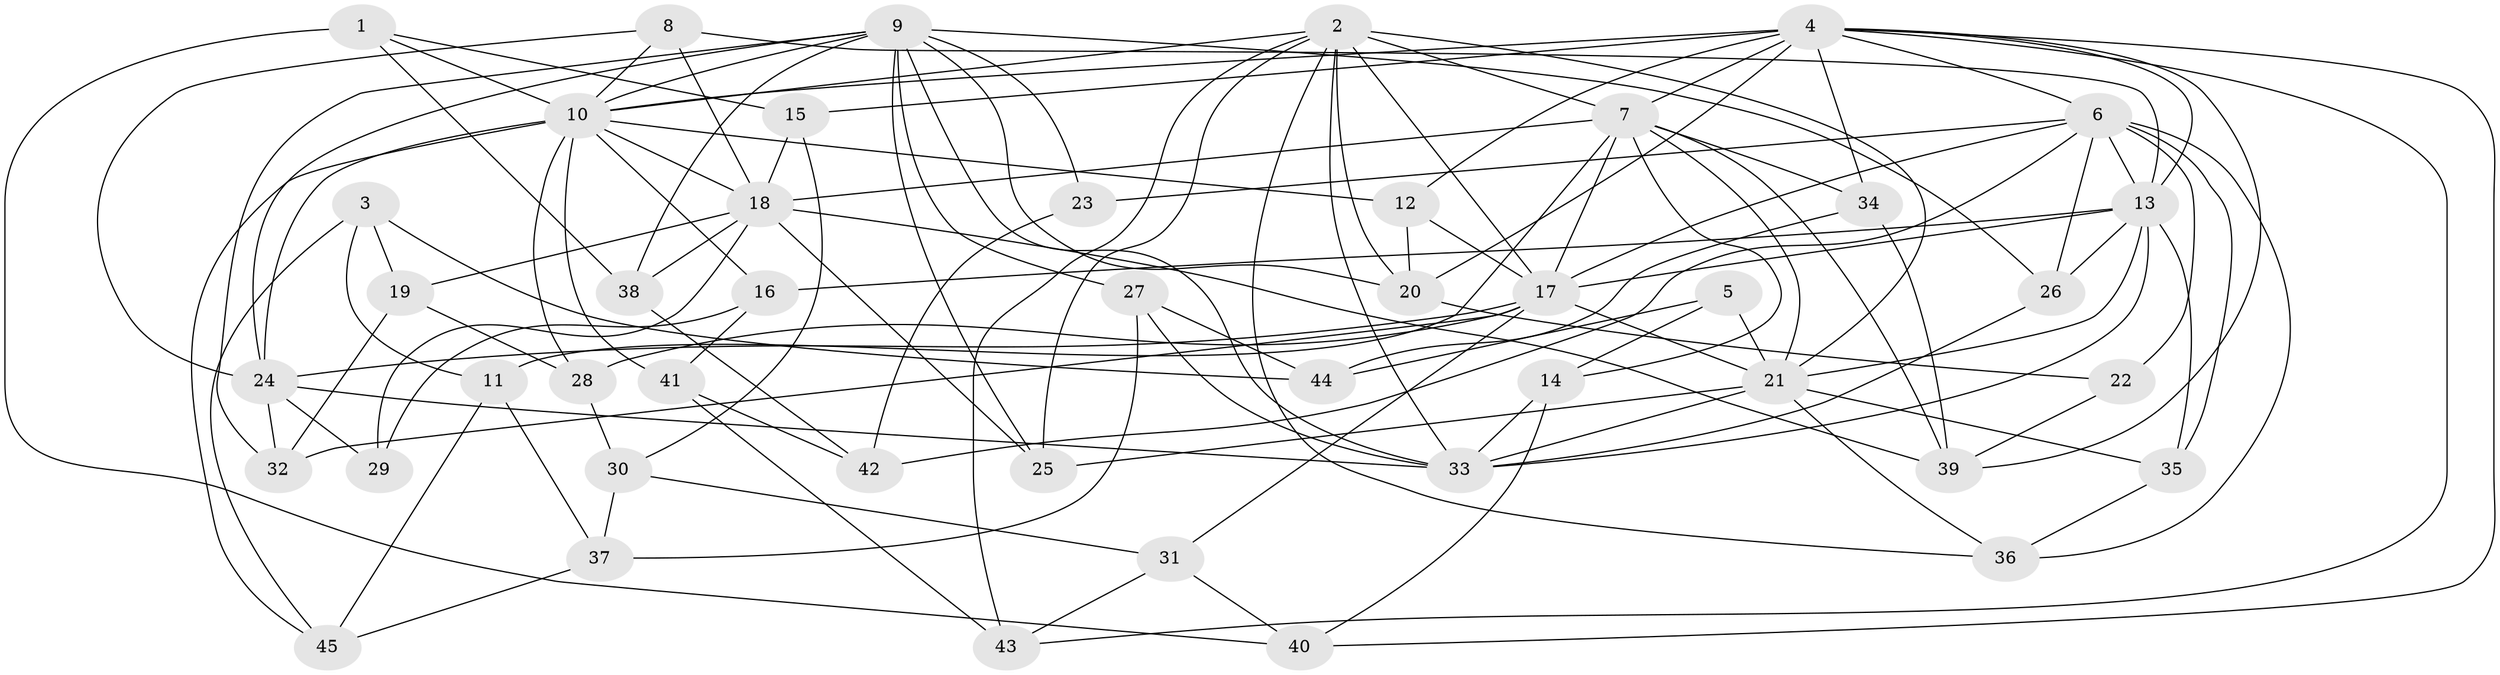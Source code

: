 // original degree distribution, {4: 1.0}
// Generated by graph-tools (version 1.1) at 2025/53/03/04/25 22:53:36]
// undirected, 45 vertices, 121 edges
graph export_dot {
  node [color=gray90,style=filled];
  1;
  2;
  3;
  4;
  5;
  6;
  7;
  8;
  9;
  10;
  11;
  12;
  13;
  14;
  15;
  16;
  17;
  18;
  19;
  20;
  21;
  22;
  23;
  24;
  25;
  26;
  27;
  28;
  29;
  30;
  31;
  32;
  33;
  34;
  35;
  36;
  37;
  38;
  39;
  40;
  41;
  42;
  43;
  44;
  45;
  1 -- 10 [weight=1.0];
  1 -- 15 [weight=1.0];
  1 -- 38 [weight=1.0];
  1 -- 40 [weight=1.0];
  2 -- 7 [weight=1.0];
  2 -- 10 [weight=1.0];
  2 -- 17 [weight=1.0];
  2 -- 20 [weight=3.0];
  2 -- 21 [weight=2.0];
  2 -- 25 [weight=1.0];
  2 -- 33 [weight=1.0];
  2 -- 36 [weight=1.0];
  2 -- 43 [weight=1.0];
  3 -- 11 [weight=1.0];
  3 -- 19 [weight=1.0];
  3 -- 44 [weight=1.0];
  3 -- 45 [weight=1.0];
  4 -- 6 [weight=1.0];
  4 -- 7 [weight=1.0];
  4 -- 10 [weight=1.0];
  4 -- 12 [weight=1.0];
  4 -- 13 [weight=1.0];
  4 -- 15 [weight=1.0];
  4 -- 20 [weight=2.0];
  4 -- 34 [weight=1.0];
  4 -- 39 [weight=1.0];
  4 -- 40 [weight=1.0];
  4 -- 43 [weight=1.0];
  5 -- 14 [weight=1.0];
  5 -- 21 [weight=2.0];
  5 -- 44 [weight=1.0];
  6 -- 13 [weight=1.0];
  6 -- 17 [weight=1.0];
  6 -- 22 [weight=2.0];
  6 -- 23 [weight=1.0];
  6 -- 26 [weight=1.0];
  6 -- 35 [weight=1.0];
  6 -- 36 [weight=1.0];
  6 -- 42 [weight=1.0];
  7 -- 11 [weight=1.0];
  7 -- 14 [weight=1.0];
  7 -- 17 [weight=1.0];
  7 -- 18 [weight=3.0];
  7 -- 21 [weight=1.0];
  7 -- 34 [weight=1.0];
  7 -- 39 [weight=2.0];
  8 -- 10 [weight=1.0];
  8 -- 13 [weight=1.0];
  8 -- 18 [weight=1.0];
  8 -- 24 [weight=1.0];
  9 -- 10 [weight=1.0];
  9 -- 20 [weight=1.0];
  9 -- 23 [weight=2.0];
  9 -- 24 [weight=2.0];
  9 -- 25 [weight=1.0];
  9 -- 26 [weight=1.0];
  9 -- 27 [weight=1.0];
  9 -- 32 [weight=1.0];
  9 -- 33 [weight=1.0];
  9 -- 38 [weight=1.0];
  10 -- 12 [weight=1.0];
  10 -- 16 [weight=1.0];
  10 -- 18 [weight=1.0];
  10 -- 24 [weight=1.0];
  10 -- 28 [weight=1.0];
  10 -- 41 [weight=1.0];
  10 -- 45 [weight=1.0];
  11 -- 37 [weight=1.0];
  11 -- 45 [weight=1.0];
  12 -- 17 [weight=1.0];
  12 -- 20 [weight=1.0];
  13 -- 16 [weight=1.0];
  13 -- 17 [weight=1.0];
  13 -- 21 [weight=1.0];
  13 -- 26 [weight=1.0];
  13 -- 33 [weight=1.0];
  13 -- 35 [weight=2.0];
  14 -- 33 [weight=1.0];
  14 -- 40 [weight=1.0];
  15 -- 18 [weight=1.0];
  15 -- 30 [weight=1.0];
  16 -- 29 [weight=1.0];
  16 -- 41 [weight=1.0];
  17 -- 21 [weight=1.0];
  17 -- 24 [weight=1.0];
  17 -- 28 [weight=1.0];
  17 -- 31 [weight=1.0];
  17 -- 32 [weight=1.0];
  18 -- 19 [weight=1.0];
  18 -- 25 [weight=1.0];
  18 -- 29 [weight=2.0];
  18 -- 38 [weight=1.0];
  18 -- 39 [weight=1.0];
  19 -- 28 [weight=1.0];
  19 -- 32 [weight=1.0];
  20 -- 22 [weight=1.0];
  21 -- 25 [weight=1.0];
  21 -- 33 [weight=1.0];
  21 -- 35 [weight=2.0];
  21 -- 36 [weight=1.0];
  22 -- 39 [weight=1.0];
  23 -- 42 [weight=1.0];
  24 -- 29 [weight=1.0];
  24 -- 32 [weight=1.0];
  24 -- 33 [weight=1.0];
  26 -- 33 [weight=1.0];
  27 -- 33 [weight=1.0];
  27 -- 37 [weight=1.0];
  27 -- 44 [weight=1.0];
  28 -- 30 [weight=1.0];
  30 -- 31 [weight=1.0];
  30 -- 37 [weight=1.0];
  31 -- 40 [weight=1.0];
  31 -- 43 [weight=1.0];
  34 -- 39 [weight=1.0];
  34 -- 44 [weight=1.0];
  35 -- 36 [weight=1.0];
  37 -- 45 [weight=1.0];
  38 -- 42 [weight=1.0];
  41 -- 42 [weight=1.0];
  41 -- 43 [weight=1.0];
}
